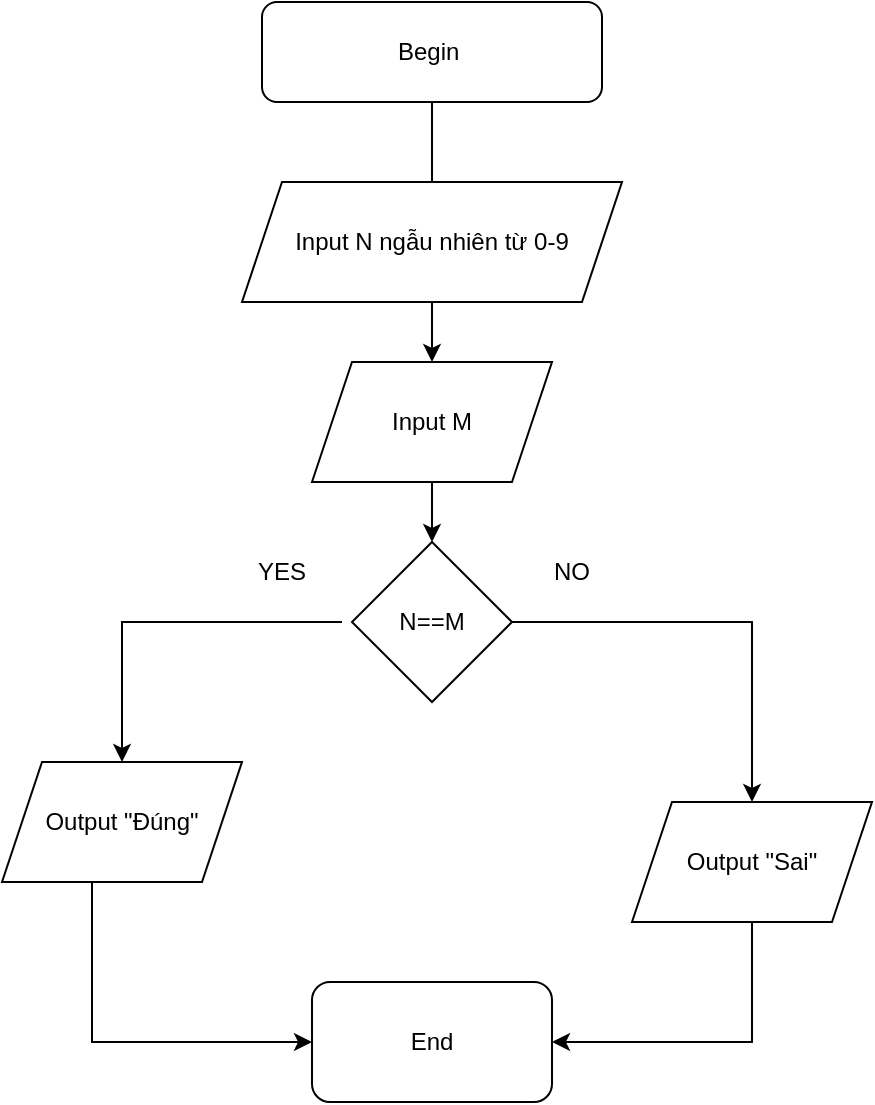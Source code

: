 <mxfile version="15.6.2" type="device" pages="4"><diagram id="elQbxIdFIs55pPWaqXR0" name="Page-1"><mxGraphModel dx="2005" dy="482" grid="1" gridSize="10" guides="1" tooltips="1" connect="1" arrows="1" fold="1" page="1" pageScale="1" pageWidth="827" pageHeight="1169" math="0" shadow="0"><root><mxCell id="0"/><mxCell id="1" parent="0"/><mxCell id="XakSpxa0jgUOHV_KsFKm-3" value="Begin&amp;nbsp;" style="rounded=1;whiteSpace=wrap;html=1;" vertex="1" parent="1"><mxGeometry x="-430" y="30" width="170" height="50" as="geometry"/></mxCell><mxCell id="XakSpxa0jgUOHV_KsFKm-4" value="" style="endArrow=classic;html=1;rounded=0;exitX=0.5;exitY=1;exitDx=0;exitDy=0;startArrow=none;" edge="1" parent="1" source="XakSpxa0jgUOHV_KsFKm-5"><mxGeometry width="50" height="50" relative="1" as="geometry"><mxPoint x="-430" y="180" as="sourcePoint"/><mxPoint x="-345" y="160" as="targetPoint"/></mxGeometry></mxCell><mxCell id="XakSpxa0jgUOHV_KsFKm-6" value="Input M" style="shape=parallelogram;perimeter=parallelogramPerimeter;whiteSpace=wrap;html=1;fixedSize=1;" vertex="1" parent="1"><mxGeometry x="-405" y="210" width="120" height="60" as="geometry"/></mxCell><mxCell id="XakSpxa0jgUOHV_KsFKm-7" value="" style="endArrow=classic;html=1;rounded=0;entryX=0.5;entryY=0;entryDx=0;entryDy=0;exitX=0.5;exitY=1;exitDx=0;exitDy=0;" edge="1" parent="1" source="XakSpxa0jgUOHV_KsFKm-5" target="XakSpxa0jgUOHV_KsFKm-6"><mxGeometry width="50" height="50" relative="1" as="geometry"><mxPoint x="-380" y="270" as="sourcePoint"/><mxPoint x="-330" y="220" as="targetPoint"/></mxGeometry></mxCell><mxCell id="XakSpxa0jgUOHV_KsFKm-8" value="N==M" style="rhombus;whiteSpace=wrap;html=1;" vertex="1" parent="1"><mxGeometry x="-385" y="300" width="80" height="80" as="geometry"/></mxCell><mxCell id="XakSpxa0jgUOHV_KsFKm-10" value="" style="edgeStyle=segmentEdgeStyle;endArrow=classic;html=1;rounded=0;exitX=1;exitY=0.5;exitDx=0;exitDy=0;entryX=0.5;entryY=0;entryDx=0;entryDy=0;" edge="1" parent="1" source="XakSpxa0jgUOHV_KsFKm-8" target="XakSpxa0jgUOHV_KsFKm-15"><mxGeometry width="50" height="50" relative="1" as="geometry"><mxPoint x="-430" y="380" as="sourcePoint"/><mxPoint x="-184" y="530" as="targetPoint"/><Array as="points"><mxPoint x="-185" y="340"/></Array></mxGeometry></mxCell><mxCell id="XakSpxa0jgUOHV_KsFKm-11" value="" style="endArrow=classic;html=1;rounded=0;entryX=0.5;entryY=0;entryDx=0;entryDy=0;exitX=0.5;exitY=1;exitDx=0;exitDy=0;" edge="1" parent="1" source="XakSpxa0jgUOHV_KsFKm-6" target="XakSpxa0jgUOHV_KsFKm-8"><mxGeometry width="50" height="50" relative="1" as="geometry"><mxPoint x="-350" y="380" as="sourcePoint"/><mxPoint x="-300" y="330" as="targetPoint"/></mxGeometry></mxCell><mxCell id="XakSpxa0jgUOHV_KsFKm-12" value="YES" style="text;html=1;strokeColor=none;fillColor=none;align=center;verticalAlign=middle;whiteSpace=wrap;rounded=0;" vertex="1" parent="1"><mxGeometry x="-450" y="300" width="60" height="30" as="geometry"/></mxCell><mxCell id="XakSpxa0jgUOHV_KsFKm-13" value="NO" style="text;html=1;strokeColor=none;fillColor=none;align=center;verticalAlign=middle;whiteSpace=wrap;rounded=0;" vertex="1" parent="1"><mxGeometry x="-305" y="300" width="60" height="30" as="geometry"/></mxCell><mxCell id="XakSpxa0jgUOHV_KsFKm-14" value="Output &quot;Đúng&quot;" style="shape=parallelogram;perimeter=parallelogramPerimeter;whiteSpace=wrap;html=1;fixedSize=1;" vertex="1" parent="1"><mxGeometry x="-560" y="410" width="120" height="60" as="geometry"/></mxCell><mxCell id="XakSpxa0jgUOHV_KsFKm-15" value="Output &quot;Sai&quot;" style="shape=parallelogram;perimeter=parallelogramPerimeter;whiteSpace=wrap;html=1;fixedSize=1;" vertex="1" parent="1"><mxGeometry x="-245" y="430" width="120" height="60" as="geometry"/></mxCell><mxCell id="XakSpxa0jgUOHV_KsFKm-16" value="End" style="rounded=1;whiteSpace=wrap;html=1;" vertex="1" parent="1"><mxGeometry x="-405" y="520" width="120" height="60" as="geometry"/></mxCell><mxCell id="XakSpxa0jgUOHV_KsFKm-5" value="Input N ngẫu nhiên từ 0-9" style="shape=parallelogram;perimeter=parallelogramPerimeter;whiteSpace=wrap;html=1;fixedSize=1;" vertex="1" parent="1"><mxGeometry x="-440" y="120" width="190" height="60" as="geometry"/></mxCell><mxCell id="XakSpxa0jgUOHV_KsFKm-19" value="" style="endArrow=none;html=1;rounded=0;exitX=0.5;exitY=1;exitDx=0;exitDy=0;" edge="1" parent="1" source="XakSpxa0jgUOHV_KsFKm-3" target="XakSpxa0jgUOHV_KsFKm-5"><mxGeometry width="50" height="50" relative="1" as="geometry"><mxPoint x="-345" y="80" as="sourcePoint"/><mxPoint x="-345" y="160" as="targetPoint"/></mxGeometry></mxCell><mxCell id="XakSpxa0jgUOHV_KsFKm-20" value="" style="edgeStyle=segmentEdgeStyle;endArrow=classic;html=1;rounded=0;entryX=0.5;entryY=0;entryDx=0;entryDy=0;" edge="1" parent="1" target="XakSpxa0jgUOHV_KsFKm-14"><mxGeometry width="50" height="50" relative="1" as="geometry"><mxPoint x="-390" y="340" as="sourcePoint"/><mxPoint x="-350" y="530" as="targetPoint"/></mxGeometry></mxCell><mxCell id="XakSpxa0jgUOHV_KsFKm-21" value="" style="edgeStyle=segmentEdgeStyle;endArrow=classic;html=1;rounded=0;entryX=1;entryY=0.5;entryDx=0;entryDy=0;exitX=0.5;exitY=1;exitDx=0;exitDy=0;" edge="1" parent="1" source="XakSpxa0jgUOHV_KsFKm-15" target="XakSpxa0jgUOHV_KsFKm-16"><mxGeometry width="50" height="50" relative="1" as="geometry"><mxPoint x="-400" y="680" as="sourcePoint"/><mxPoint x="-350" y="630" as="targetPoint"/><Array as="points"><mxPoint x="-185" y="550"/></Array></mxGeometry></mxCell><mxCell id="XakSpxa0jgUOHV_KsFKm-22" value="" style="edgeStyle=segmentEdgeStyle;endArrow=classic;html=1;rounded=0;entryX=0;entryY=0.5;entryDx=0;entryDy=0;exitX=0.375;exitY=1;exitDx=0;exitDy=0;exitPerimeter=0;" edge="1" parent="1" source="XakSpxa0jgUOHV_KsFKm-14" target="XakSpxa0jgUOHV_KsFKm-16"><mxGeometry width="50" height="50" relative="1" as="geometry"><mxPoint x="-400" y="680" as="sourcePoint"/><mxPoint x="-350" y="630" as="targetPoint"/><Array as="points"><mxPoint x="-515" y="550"/></Array></mxGeometry></mxCell></root></mxGraphModel></diagram><diagram id="O8HS6_kTH0ZJDy8QICz9" name="Page-2"><mxGraphModel dx="479" dy="461" grid="1" gridSize="10" guides="1" tooltips="1" connect="1" arrows="1" fold="1" page="1" pageScale="1" pageWidth="827" pageHeight="1169" math="0" shadow="0"><root><mxCell id="CCbxYvavt4-9tWWHLpyN-0"/><mxCell id="CCbxYvavt4-9tWWHLpyN-1" parent="CCbxYvavt4-9tWWHLpyN-0"/><mxCell id="1o4-E-g1SByNEWfUfGAc-0" value="Begin&amp;nbsp;" style="rounded=1;whiteSpace=wrap;html=1;" vertex="1" parent="CCbxYvavt4-9tWWHLpyN-1"><mxGeometry x="260" y="50" width="120" height="60" as="geometry"/></mxCell><mxCell id="1o4-E-g1SByNEWfUfGAc-1" value="Input&amp;nbsp; &amp;nbsp;toan&lt;br&gt;&amp;nbsp; &amp;nbsp; &amp;nbsp; &amp;nbsp;ly&lt;br&gt;&amp;nbsp; &amp;nbsp; &amp;nbsp; &amp;nbsp; &amp;nbsp; &amp;nbsp;hoa" style="shape=parallelogram;perimeter=parallelogramPerimeter;whiteSpace=wrap;html=1;fixedSize=1;" vertex="1" parent="CCbxYvavt4-9tWWHLpyN-1"><mxGeometry x="260" y="150" width="120" height="60" as="geometry"/></mxCell><mxCell id="1o4-E-g1SByNEWfUfGAc-2" value="Avegare = (toan + ly + hoa) / 3" style="rounded=0;whiteSpace=wrap;html=1;" vertex="1" parent="CCbxYvavt4-9tWWHLpyN-1"><mxGeometry x="260" y="250" width="120" height="60" as="geometry"/></mxCell><mxCell id="1o4-E-g1SByNEWfUfGAc-3" value="Output Avegare" style="shape=parallelogram;perimeter=parallelogramPerimeter;whiteSpace=wrap;html=1;fixedSize=1;" vertex="1" parent="CCbxYvavt4-9tWWHLpyN-1"><mxGeometry x="260" y="340" width="120" height="60" as="geometry"/></mxCell><mxCell id="1o4-E-g1SByNEWfUfGAc-4" value="End" style="rounded=1;whiteSpace=wrap;html=1;" vertex="1" parent="CCbxYvavt4-9tWWHLpyN-1"><mxGeometry x="260" y="420" width="120" height="60" as="geometry"/></mxCell><mxCell id="1o4-E-g1SByNEWfUfGAc-5" value="" style="endArrow=classic;html=1;rounded=0;exitX=0.5;exitY=1;exitDx=0;exitDy=0;entryX=0.5;entryY=0;entryDx=0;entryDy=0;" edge="1" parent="CCbxYvavt4-9tWWHLpyN-1" source="1o4-E-g1SByNEWfUfGAc-0" target="1o4-E-g1SByNEWfUfGAc-1"><mxGeometry width="50" height="50" relative="1" as="geometry"><mxPoint x="320" y="280" as="sourcePoint"/><mxPoint x="370" y="230" as="targetPoint"/></mxGeometry></mxCell><mxCell id="1o4-E-g1SByNEWfUfGAc-6" value="" style="endArrow=classic;html=1;rounded=0;exitX=0.5;exitY=1;exitDx=0;exitDy=0;entryX=0.5;entryY=0;entryDx=0;entryDy=0;" edge="1" parent="CCbxYvavt4-9tWWHLpyN-1" source="1o4-E-g1SByNEWfUfGAc-1" target="1o4-E-g1SByNEWfUfGAc-2"><mxGeometry width="50" height="50" relative="1" as="geometry"><mxPoint x="320" y="280" as="sourcePoint"/><mxPoint x="370" y="230" as="targetPoint"/></mxGeometry></mxCell><mxCell id="1o4-E-g1SByNEWfUfGAc-7" value="" style="endArrow=classic;html=1;rounded=0;exitX=0.5;exitY=1;exitDx=0;exitDy=0;entryX=0.5;entryY=0;entryDx=0;entryDy=0;" edge="1" parent="CCbxYvavt4-9tWWHLpyN-1" source="1o4-E-g1SByNEWfUfGAc-2" target="1o4-E-g1SByNEWfUfGAc-3"><mxGeometry width="50" height="50" relative="1" as="geometry"><mxPoint x="320" y="280" as="sourcePoint"/><mxPoint x="320" y="330" as="targetPoint"/></mxGeometry></mxCell><mxCell id="1o4-E-g1SByNEWfUfGAc-9" value="" style="endArrow=classic;html=1;rounded=0;exitX=0.5;exitY=1;exitDx=0;exitDy=0;entryX=0.5;entryY=0;entryDx=0;entryDy=0;" edge="1" parent="CCbxYvavt4-9tWWHLpyN-1" source="1o4-E-g1SByNEWfUfGAc-3" target="1o4-E-g1SByNEWfUfGAc-4"><mxGeometry width="50" height="50" relative="1" as="geometry"><mxPoint x="320" y="280" as="sourcePoint"/><mxPoint x="370" y="230" as="targetPoint"/></mxGeometry></mxCell></root></mxGraphModel></diagram><diagram id="dCDNqCBKqUh3VLxV5R2s" name="Page-3"><mxGraphModel dx="479" dy="461" grid="1" gridSize="10" guides="1" tooltips="1" connect="1" arrows="1" fold="1" page="1" pageScale="1" pageWidth="827" pageHeight="1169" math="0" shadow="0"><root><mxCell id="BR8UJCKJ2IXD8K7RCDOB-0"/><mxCell id="BR8UJCKJ2IXD8K7RCDOB-1" parent="BR8UJCKJ2IXD8K7RCDOB-0"/><mxCell id="BR8UJCKJ2IXD8K7RCDOB-2" value="Begin" style="rounded=1;whiteSpace=wrap;html=1;" vertex="1" parent="BR8UJCKJ2IXD8K7RCDOB-1"><mxGeometry x="354" y="30" width="120" height="60" as="geometry"/></mxCell><mxCell id="BR8UJCKJ2IXD8K7RCDOB-3" value="Input nhap tien" style="shape=parallelogram;perimeter=parallelogramPerimeter;whiteSpace=wrap;html=1;fixedSize=1;" vertex="1" parent="BR8UJCKJ2IXD8K7RCDOB-1"><mxGeometry x="354" y="130" width="120" height="60" as="geometry"/></mxCell><mxCell id="BR8UJCKJ2IXD8K7RCDOB-4" value="Chuyen doi = nhap tien * 23000" style="rounded=0;whiteSpace=wrap;html=1;" vertex="1" parent="BR8UJCKJ2IXD8K7RCDOB-1"><mxGeometry x="354" y="230" width="120" height="60" as="geometry"/></mxCell><mxCell id="BR8UJCKJ2IXD8K7RCDOB-5" value="Input chuyen doi&amp;nbsp;" style="shape=parallelogram;perimeter=parallelogramPerimeter;whiteSpace=wrap;html=1;fixedSize=1;" vertex="1" parent="BR8UJCKJ2IXD8K7RCDOB-1"><mxGeometry x="354" y="320" width="120" height="60" as="geometry"/></mxCell><mxCell id="BR8UJCKJ2IXD8K7RCDOB-6" value="End" style="rounded=1;whiteSpace=wrap;html=1;" vertex="1" parent="BR8UJCKJ2IXD8K7RCDOB-1"><mxGeometry x="354" y="410" width="120" height="60" as="geometry"/></mxCell><mxCell id="BR8UJCKJ2IXD8K7RCDOB-9" value="" style="endArrow=classic;html=1;rounded=0;entryX=0.5;entryY=0;entryDx=0;entryDy=0;exitX=0.5;exitY=1;exitDx=0;exitDy=0;" edge="1" parent="BR8UJCKJ2IXD8K7RCDOB-1" source="BR8UJCKJ2IXD8K7RCDOB-2" target="BR8UJCKJ2IXD8K7RCDOB-3"><mxGeometry width="50" height="50" relative="1" as="geometry"><mxPoint x="400" y="260" as="sourcePoint"/><mxPoint x="450" y="210" as="targetPoint"/></mxGeometry></mxCell><mxCell id="BR8UJCKJ2IXD8K7RCDOB-10" value="" style="endArrow=classic;html=1;rounded=0;entryX=0.5;entryY=0;entryDx=0;entryDy=0;exitX=0.5;exitY=1;exitDx=0;exitDy=0;" edge="1" parent="BR8UJCKJ2IXD8K7RCDOB-1" source="BR8UJCKJ2IXD8K7RCDOB-4" target="BR8UJCKJ2IXD8K7RCDOB-5"><mxGeometry width="50" height="50" relative="1" as="geometry"><mxPoint x="250" y="300" as="sourcePoint"/><mxPoint x="300" y="250" as="targetPoint"/></mxGeometry></mxCell><mxCell id="BR8UJCKJ2IXD8K7RCDOB-11" value="" style="endArrow=classic;html=1;rounded=0;entryX=0.5;entryY=0;entryDx=0;entryDy=0;exitX=0.5;exitY=1;exitDx=0;exitDy=0;" edge="1" parent="BR8UJCKJ2IXD8K7RCDOB-1" source="BR8UJCKJ2IXD8K7RCDOB-5" target="BR8UJCKJ2IXD8K7RCDOB-6"><mxGeometry width="50" height="50" relative="1" as="geometry"><mxPoint x="220" y="270" as="sourcePoint"/><mxPoint x="270" y="220" as="targetPoint"/></mxGeometry></mxCell><mxCell id="BR8UJCKJ2IXD8K7RCDOB-12" value="" style="endArrow=classic;html=1;rounded=0;entryX=0.5;entryY=0;entryDx=0;entryDy=0;exitX=0.5;exitY=1;exitDx=0;exitDy=0;" edge="1" parent="BR8UJCKJ2IXD8K7RCDOB-1" source="BR8UJCKJ2IXD8K7RCDOB-3" target="BR8UJCKJ2IXD8K7RCDOB-4"><mxGeometry width="50" height="50" relative="1" as="geometry"><mxPoint x="230" y="240" as="sourcePoint"/><mxPoint x="280" y="190" as="targetPoint"/></mxGeometry></mxCell></root></mxGraphModel></diagram><diagram id="yag9IFqyWEmnK4Rb2Yye" name="Page-4"><mxGraphModel dx="479" dy="461" grid="1" gridSize="10" guides="1" tooltips="1" connect="1" arrows="1" fold="1" page="1" pageScale="1" pageWidth="827" pageHeight="1169" math="0" shadow="0"><root><mxCell id="H21YRoFHjJmLdWzy_6Lh-0"/><mxCell id="H21YRoFHjJmLdWzy_6Lh-1" parent="H21YRoFHjJmLdWzy_6Lh-0"/></root></mxGraphModel></diagram></mxfile>